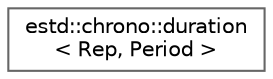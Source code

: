 digraph "Graphical Class Hierarchy"
{
 // LATEX_PDF_SIZE
  bgcolor="transparent";
  edge [fontname=Helvetica,fontsize=10,labelfontname=Helvetica,labelfontsize=10];
  node [fontname=Helvetica,fontsize=10,shape=box,height=0.2,width=0.4];
  rankdir="LR";
  Node0 [id="Node000000",label="estd::chrono::duration\l\< Rep, Period \>",height=0.2,width=0.4,color="grey40", fillcolor="white", style="filled",URL="$da/d36/structestd_1_1chrono_1_1duration.html",tooltip=" "];
}
